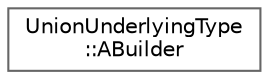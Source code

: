 digraph "Graphical Class Hierarchy"
{
 // LATEX_PDF_SIZE
  bgcolor="transparent";
  edge [fontname=Helvetica,fontsize=10,labelfontname=Helvetica,labelfontsize=10];
  node [fontname=Helvetica,fontsize=10,shape=box,height=0.2,width=0.4];
  rankdir="LR";
  Node0 [id="Node000000",label="UnionUnderlyingType\l::ABuilder",height=0.2,width=0.4,color="grey40", fillcolor="white", style="filled",URL="$structUnionUnderlyingType_1_1ABuilder.html",tooltip=" "];
}
